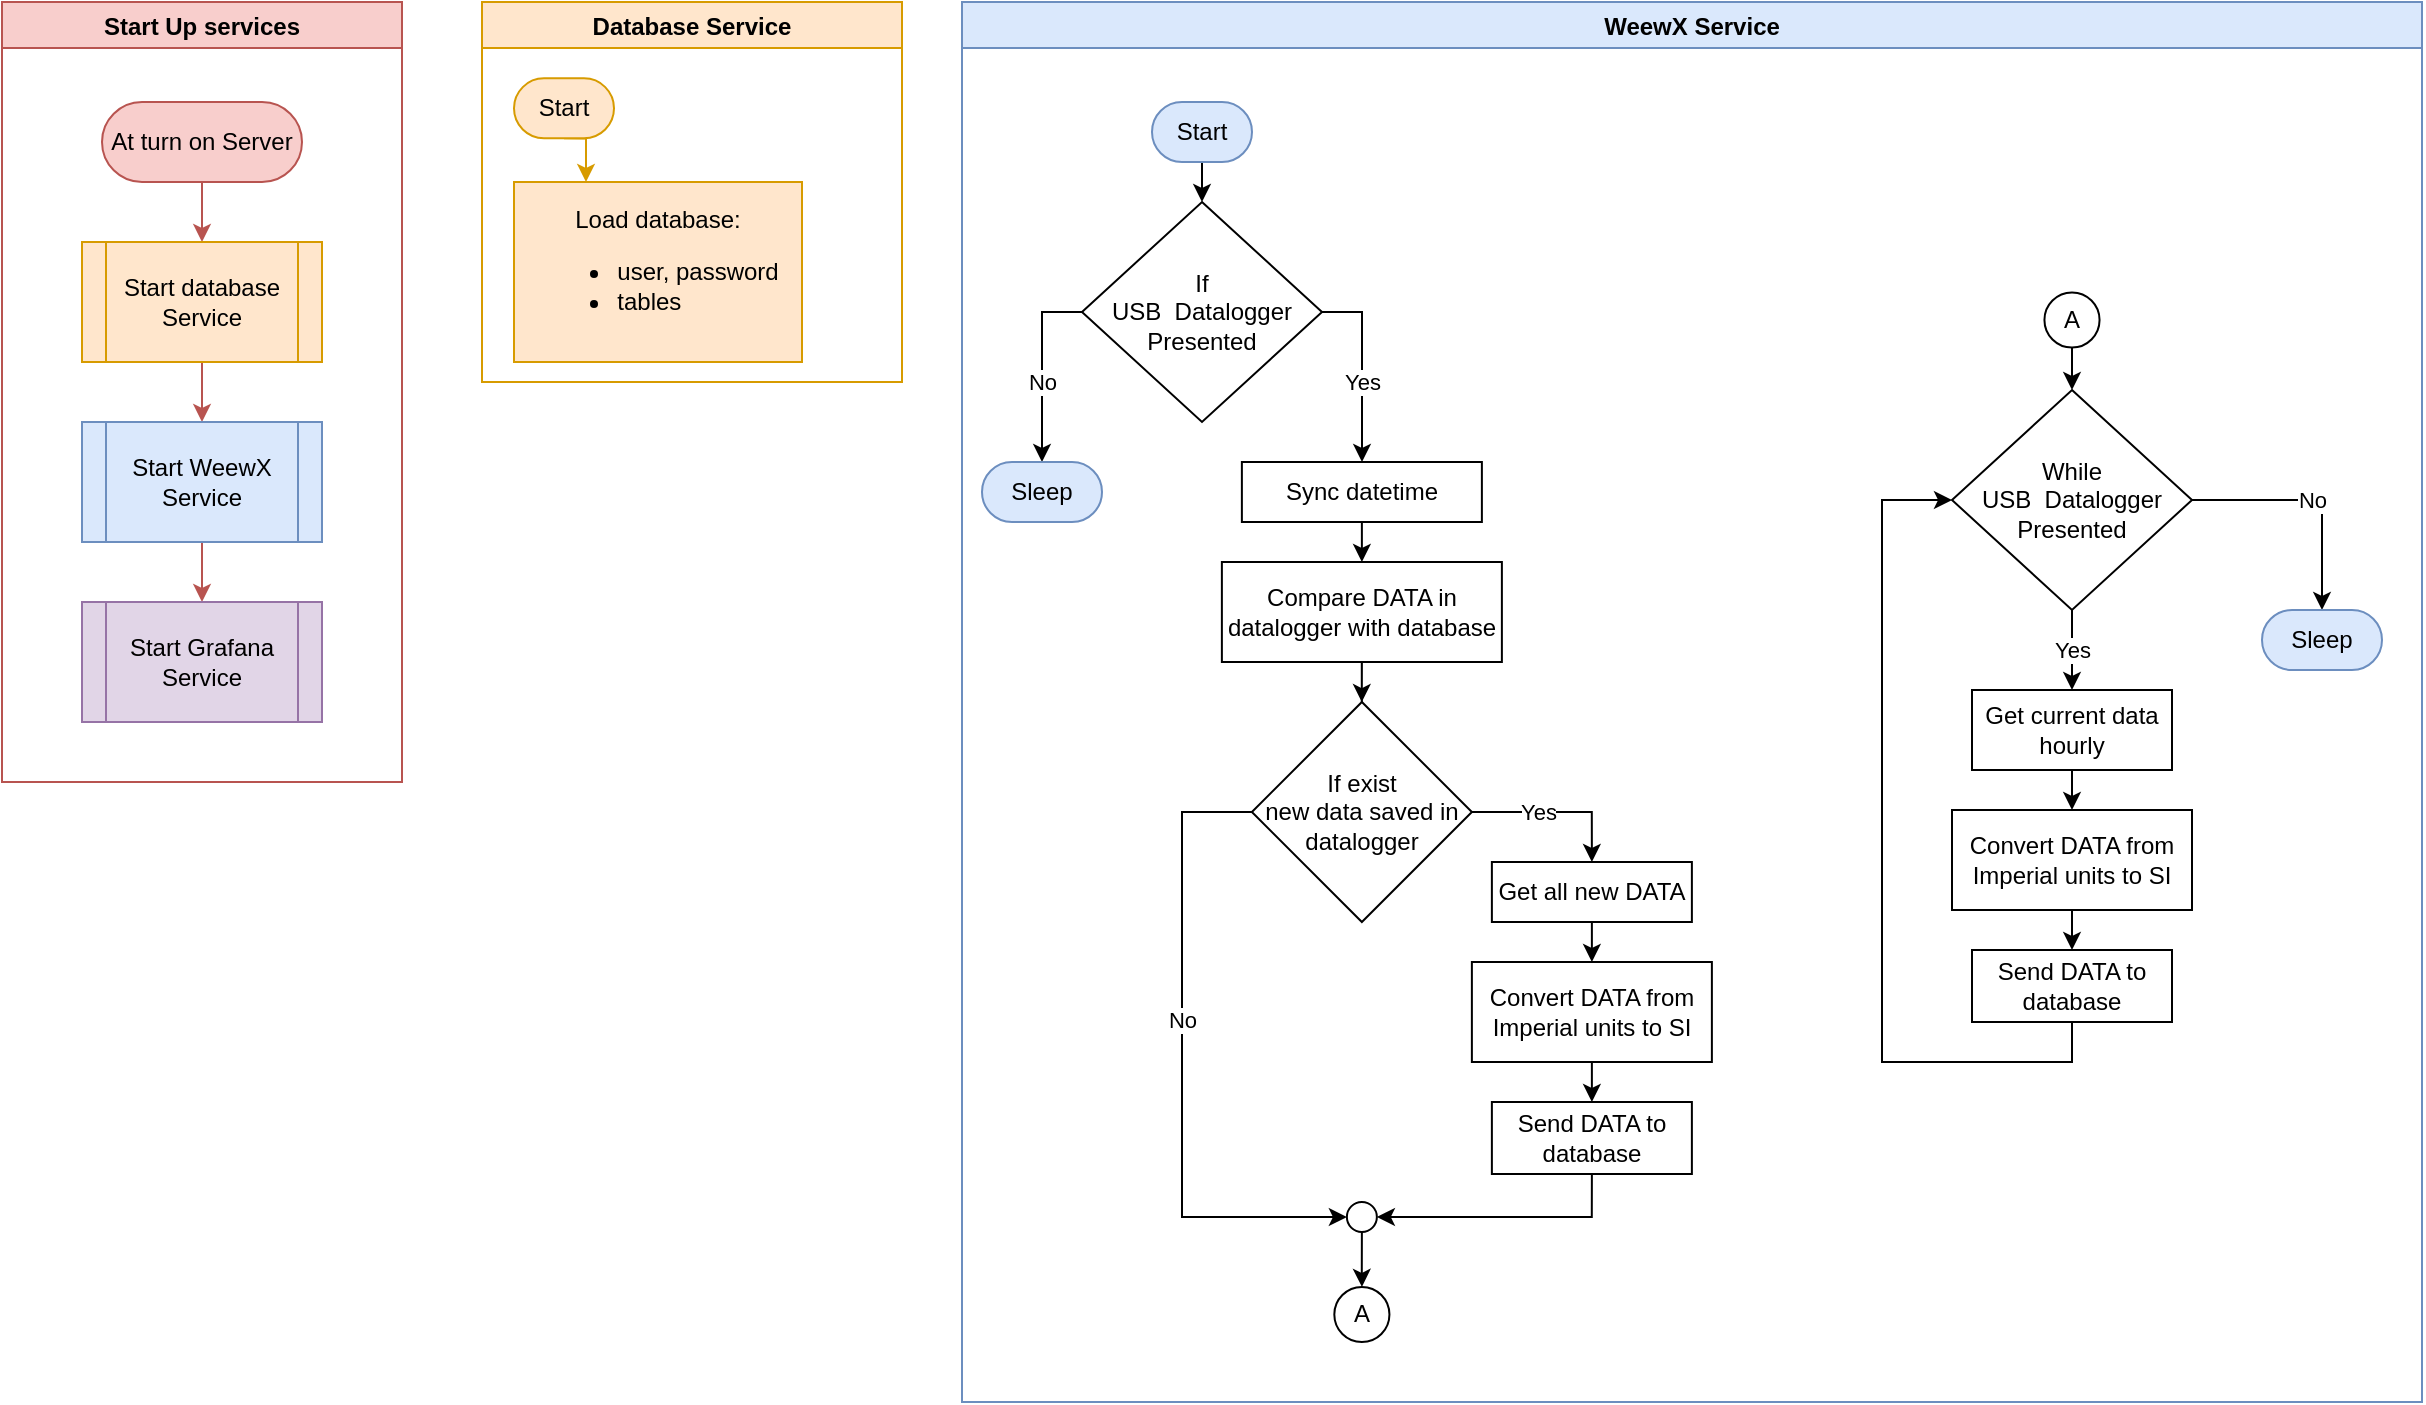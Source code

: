 <mxfile version="15.2.5" type="github">
  <diagram id="i2KGbX5AFUnQsAFwS1sw" name="Page-1">
    <mxGraphModel dx="1736" dy="962" grid="1" gridSize="10" guides="1" tooltips="1" connect="1" arrows="1" fold="1" page="1" pageScale="1" pageWidth="827" pageHeight="1169" math="0" shadow="0">
      <root>
        <mxCell id="0" />
        <mxCell id="1" parent="0" />
        <mxCell id="XE7aaH12fMkyCZEkIpx0-5" value="Start Up services" style="swimlane;fillColor=#f8cecc;strokeColor=#b85450;" vertex="1" parent="1">
          <mxGeometry x="30" y="40" width="200" height="390" as="geometry">
            <mxRectangle x="430" y="20" width="140" height="23" as="alternateBounds" />
          </mxGeometry>
        </mxCell>
        <mxCell id="XE7aaH12fMkyCZEkIpx0-14" value="" style="edgeStyle=orthogonalEdgeStyle;rounded=0;orthogonalLoop=1;jettySize=auto;html=1;entryX=0.5;entryY=0;entryDx=0;entryDy=0;exitX=0.5;exitY=1;exitDx=0;exitDy=0;fillColor=#f8cecc;strokeColor=#b85450;" edge="1" parent="XE7aaH12fMkyCZEkIpx0-5" source="XE7aaH12fMkyCZEkIpx0-19" target="XE7aaH12fMkyCZEkIpx0-11">
          <mxGeometry relative="1" as="geometry">
            <mxPoint x="100" y="90" as="sourcePoint" />
          </mxGeometry>
        </mxCell>
        <mxCell id="XE7aaH12fMkyCZEkIpx0-15" style="edgeStyle=orthogonalEdgeStyle;rounded=0;orthogonalLoop=1;jettySize=auto;html=1;exitX=0.5;exitY=1;exitDx=0;exitDy=0;entryX=0.5;entryY=0;entryDx=0;entryDy=0;fillColor=#f8cecc;strokeColor=#b85450;" edge="1" parent="XE7aaH12fMkyCZEkIpx0-5" source="XE7aaH12fMkyCZEkIpx0-11" target="XE7aaH12fMkyCZEkIpx0-10">
          <mxGeometry relative="1" as="geometry" />
        </mxCell>
        <mxCell id="XE7aaH12fMkyCZEkIpx0-11" value="Start database Service" style="shape=process;whiteSpace=wrap;html=1;backgroundOutline=1;fillColor=#ffe6cc;strokeColor=#d79b00;" vertex="1" parent="XE7aaH12fMkyCZEkIpx0-5">
          <mxGeometry x="40" y="120" width="120" height="60" as="geometry" />
        </mxCell>
        <mxCell id="XE7aaH12fMkyCZEkIpx0-16" style="edgeStyle=orthogonalEdgeStyle;rounded=0;orthogonalLoop=1;jettySize=auto;html=1;exitX=0.5;exitY=1;exitDx=0;exitDy=0;entryX=0.5;entryY=0;entryDx=0;entryDy=0;fillColor=#f8cecc;strokeColor=#b85450;" edge="1" parent="XE7aaH12fMkyCZEkIpx0-5" source="XE7aaH12fMkyCZEkIpx0-10" target="XE7aaH12fMkyCZEkIpx0-9">
          <mxGeometry relative="1" as="geometry" />
        </mxCell>
        <mxCell id="XE7aaH12fMkyCZEkIpx0-10" value="Start WeewX Service" style="shape=process;whiteSpace=wrap;html=1;backgroundOutline=1;fillColor=#dae8fc;strokeColor=#6c8ebf;" vertex="1" parent="XE7aaH12fMkyCZEkIpx0-5">
          <mxGeometry x="40" y="210" width="120" height="60" as="geometry" />
        </mxCell>
        <mxCell id="XE7aaH12fMkyCZEkIpx0-9" value="Start Grafana Service" style="shape=process;whiteSpace=wrap;html=1;backgroundOutline=1;fillColor=#e1d5e7;strokeColor=#9673a6;" vertex="1" parent="XE7aaH12fMkyCZEkIpx0-5">
          <mxGeometry x="40" y="300" width="120" height="60" as="geometry" />
        </mxCell>
        <mxCell id="XE7aaH12fMkyCZEkIpx0-13" style="edgeStyle=orthogonalEdgeStyle;rounded=0;orthogonalLoop=1;jettySize=auto;html=1;exitX=0.5;exitY=1;exitDx=0;exitDy=0;fillColor=#f8cecc;strokeColor=#b85450;" edge="1" parent="XE7aaH12fMkyCZEkIpx0-5">
          <mxGeometry relative="1" as="geometry">
            <mxPoint x="100" y="90" as="sourcePoint" />
            <mxPoint x="100" y="90" as="targetPoint" />
          </mxGeometry>
        </mxCell>
        <mxCell id="XE7aaH12fMkyCZEkIpx0-19" value="At turn on Server" style="rounded=1;whiteSpace=wrap;html=1;fillColor=#f8cecc;strokeColor=#b85450;arcSize=50;" vertex="1" parent="XE7aaH12fMkyCZEkIpx0-5">
          <mxGeometry x="50" y="50" width="100" height="40" as="geometry" />
        </mxCell>
        <mxCell id="XE7aaH12fMkyCZEkIpx0-31" value="" style="shape=image;verticalLabelPosition=bottom;labelBackgroundColor=#ffffff;verticalAlign=top;aspect=fixed;imageAspect=0;image=https://logos-marcas.com/wp-content/uploads/2020/11/Ubuntu-Emblema.png;" vertex="1" parent="XE7aaH12fMkyCZEkIpx0-5">
          <mxGeometry x="140" y="30.0" width="60" height="33.8" as="geometry" />
        </mxCell>
        <mxCell id="XE7aaH12fMkyCZEkIpx0-17" value="Database Service" style="swimlane;fillColor=#ffe6cc;strokeColor=#d79b00;" vertex="1" parent="1">
          <mxGeometry x="270" y="40" width="210" height="190" as="geometry" />
        </mxCell>
        <mxCell id="XE7aaH12fMkyCZEkIpx0-23" value="" style="shape=image;verticalLabelPosition=bottom;labelBackgroundColor=#ffffff;verticalAlign=top;aspect=fixed;imageAspect=0;image=https://d1.awsstatic.com/logos/partners/MariaDB_Logo.d8a208f0a889a8f0f0551b8391a065ea79c54f3a.png;fillColor=#ffe6cc;strokeColor=#d79b00;" vertex="1" parent="XE7aaH12fMkyCZEkIpx0-17">
          <mxGeometry x="110" y="30" width="90" height="46.32" as="geometry" />
        </mxCell>
        <mxCell id="XE7aaH12fMkyCZEkIpx0-28" style="edgeStyle=orthogonalEdgeStyle;rounded=0;orthogonalLoop=1;jettySize=auto;html=1;exitX=0.5;exitY=1;exitDx=0;exitDy=0;entryX=0.25;entryY=0;entryDx=0;entryDy=0;fillColor=#ffe6cc;strokeColor=#d79b00;" edge="1" parent="XE7aaH12fMkyCZEkIpx0-17" source="XE7aaH12fMkyCZEkIpx0-25" target="XE7aaH12fMkyCZEkIpx0-27">
          <mxGeometry relative="1" as="geometry" />
        </mxCell>
        <mxCell id="XE7aaH12fMkyCZEkIpx0-25" value="Start" style="rounded=1;whiteSpace=wrap;html=1;fillColor=#ffe6cc;strokeColor=#d79b00;arcSize=50;" vertex="1" parent="XE7aaH12fMkyCZEkIpx0-17">
          <mxGeometry x="16" y="38.16" width="50" height="30" as="geometry" />
        </mxCell>
        <mxCell id="XE7aaH12fMkyCZEkIpx0-27" value="Load database:&lt;br&gt;&lt;div align=&quot;left&quot;&gt;&lt;ul&gt;&lt;li&gt;user, password&lt;/li&gt;&lt;li&gt;tables&lt;/li&gt;&lt;/ul&gt;&lt;/div&gt;" style="rounded=0;whiteSpace=wrap;html=1;fillColor=#ffe6cc;strokeColor=#d79b00;" vertex="1" parent="XE7aaH12fMkyCZEkIpx0-17">
          <mxGeometry x="16" y="90" width="144" height="90" as="geometry" />
        </mxCell>
        <mxCell id="XE7aaH12fMkyCZEkIpx0-29" value="WeewX Service" style="swimlane;fillColor=#dae8fc;strokeColor=#6c8ebf;" vertex="1" parent="1">
          <mxGeometry x="510" y="40" width="730" height="700" as="geometry" />
        </mxCell>
        <mxCell id="XE7aaH12fMkyCZEkIpx0-30" value="" style="shape=image;verticalLabelPosition=bottom;labelBackgroundColor=#ffffff;verticalAlign=top;aspect=fixed;imageAspect=0;image=https://cosasdedevs.com/media/sections/images/python.png;fillColor=#dae8fc;strokeColor=#6c8ebf;" vertex="1" parent="XE7aaH12fMkyCZEkIpx0-29">
          <mxGeometry x="621" y="20" width="110" height="68.75" as="geometry" />
        </mxCell>
        <mxCell id="XE7aaH12fMkyCZEkIpx0-79" value="Yes" style="edgeStyle=orthogonalEdgeStyle;rounded=0;jumpStyle=none;orthogonalLoop=1;jettySize=auto;html=1;exitX=1;exitY=0.5;exitDx=0;exitDy=0;entryX=0.5;entryY=0;entryDx=0;entryDy=0;" edge="1" parent="XE7aaH12fMkyCZEkIpx0-29" source="XE7aaH12fMkyCZEkIpx0-32" target="XE7aaH12fMkyCZEkIpx0-53">
          <mxGeometry x="0.156" relative="1" as="geometry">
            <mxPoint as="offset" />
          </mxGeometry>
        </mxCell>
        <mxCell id="XE7aaH12fMkyCZEkIpx0-82" value="No" style="edgeStyle=orthogonalEdgeStyle;rounded=0;jumpStyle=none;orthogonalLoop=1;jettySize=auto;html=1;exitX=0;exitY=0.5;exitDx=0;exitDy=0;entryX=0.5;entryY=0;entryDx=0;entryDy=0;entryPerimeter=0;" edge="1" parent="XE7aaH12fMkyCZEkIpx0-29" source="XE7aaH12fMkyCZEkIpx0-32" target="XE7aaH12fMkyCZEkIpx0-81">
          <mxGeometry x="0.157" relative="1" as="geometry">
            <mxPoint as="offset" />
          </mxGeometry>
        </mxCell>
        <mxCell id="XE7aaH12fMkyCZEkIpx0-32" value="If&lt;br&gt;USB&amp;nbsp; Datalogger Presented" style="rhombus;whiteSpace=wrap;html=1;" vertex="1" parent="XE7aaH12fMkyCZEkIpx0-29">
          <mxGeometry x="60" y="100" width="120" height="110" as="geometry" />
        </mxCell>
        <mxCell id="XE7aaH12fMkyCZEkIpx0-71" style="edgeStyle=orthogonalEdgeStyle;rounded=0;jumpStyle=none;orthogonalLoop=1;jettySize=auto;html=1;exitX=0.5;exitY=1;exitDx=0;exitDy=0;entryX=0.5;entryY=0;entryDx=0;entryDy=0;" edge="1" parent="XE7aaH12fMkyCZEkIpx0-29" source="XE7aaH12fMkyCZEkIpx0-33" target="XE7aaH12fMkyCZEkIpx0-32">
          <mxGeometry relative="1" as="geometry" />
        </mxCell>
        <mxCell id="XE7aaH12fMkyCZEkIpx0-33" value="Start" style="rounded=1;whiteSpace=wrap;html=1;fillColor=#dae8fc;strokeColor=#6c8ebf;arcSize=50;" vertex="1" parent="XE7aaH12fMkyCZEkIpx0-29">
          <mxGeometry x="95" y="50.0" width="50" height="30" as="geometry" />
        </mxCell>
        <mxCell id="XE7aaH12fMkyCZEkIpx0-87" style="edgeStyle=orthogonalEdgeStyle;rounded=0;jumpStyle=none;orthogonalLoop=1;jettySize=auto;html=1;exitX=0.5;exitY=1;exitDx=0;exitDy=0;entryX=0.5;entryY=0;entryDx=0;entryDy=0;" edge="1" parent="XE7aaH12fMkyCZEkIpx0-29" source="XE7aaH12fMkyCZEkIpx0-35" target="XE7aaH12fMkyCZEkIpx0-84">
          <mxGeometry relative="1" as="geometry" />
        </mxCell>
        <mxCell id="XE7aaH12fMkyCZEkIpx0-35" value="Get current data hourly" style="rounded=0;whiteSpace=wrap;html=1;" vertex="1" parent="XE7aaH12fMkyCZEkIpx0-29">
          <mxGeometry x="505" y="344" width="100" height="40" as="geometry" />
        </mxCell>
        <mxCell id="XE7aaH12fMkyCZEkIpx0-59" value="Yes" style="edgeStyle=orthogonalEdgeStyle;rounded=0;jumpStyle=none;orthogonalLoop=1;jettySize=auto;html=1;exitX=0.5;exitY=0;exitDx=0;exitDy=0;entryX=0.5;entryY=0;entryDx=0;entryDy=0;" edge="1" parent="XE7aaH12fMkyCZEkIpx0-29" source="XE7aaH12fMkyCZEkIpx0-39" target="XE7aaH12fMkyCZEkIpx0-46">
          <mxGeometry x="-0.223" relative="1" as="geometry">
            <mxPoint as="offset" />
          </mxGeometry>
        </mxCell>
        <mxCell id="XE7aaH12fMkyCZEkIpx0-39" value="If exist&lt;br&gt;new data saved in datalogger" style="rhombus;whiteSpace=wrap;html=1;rounded=0;direction=south;" vertex="1" parent="XE7aaH12fMkyCZEkIpx0-29">
          <mxGeometry x="144.94" y="350" width="110" height="110" as="geometry" />
        </mxCell>
        <mxCell id="XE7aaH12fMkyCZEkIpx0-67" style="edgeStyle=orthogonalEdgeStyle;rounded=0;jumpStyle=none;orthogonalLoop=1;jettySize=auto;html=1;exitX=0.5;exitY=1;exitDx=0;exitDy=0;entryX=0.5;entryY=0;entryDx=0;entryDy=0;" edge="1" parent="XE7aaH12fMkyCZEkIpx0-29" source="XE7aaH12fMkyCZEkIpx0-46" target="XE7aaH12fMkyCZEkIpx0-48">
          <mxGeometry relative="1" as="geometry" />
        </mxCell>
        <mxCell id="XE7aaH12fMkyCZEkIpx0-46" value="Get all new DATA" style="whiteSpace=wrap;html=1;rounded=0;" vertex="1" parent="XE7aaH12fMkyCZEkIpx0-29">
          <mxGeometry x="264.94" y="430" width="100" height="30" as="geometry" />
        </mxCell>
        <mxCell id="XE7aaH12fMkyCZEkIpx0-69" style="edgeStyle=orthogonalEdgeStyle;rounded=0;jumpStyle=none;orthogonalLoop=1;jettySize=auto;html=1;exitX=0.5;exitY=1;exitDx=0;exitDy=0;entryX=0.5;entryY=0;entryDx=0;entryDy=0;" edge="1" parent="XE7aaH12fMkyCZEkIpx0-29" source="XE7aaH12fMkyCZEkIpx0-48" target="XE7aaH12fMkyCZEkIpx0-66">
          <mxGeometry relative="1" as="geometry" />
        </mxCell>
        <mxCell id="XE7aaH12fMkyCZEkIpx0-48" value="Convert DATA from Imperial units to SI" style="whiteSpace=wrap;html=1;rounded=0;" vertex="1" parent="XE7aaH12fMkyCZEkIpx0-29">
          <mxGeometry x="254.94" y="480" width="120" height="50" as="geometry" />
        </mxCell>
        <mxCell id="XE7aaH12fMkyCZEkIpx0-57" style="edgeStyle=orthogonalEdgeStyle;rounded=0;jumpStyle=none;orthogonalLoop=1;jettySize=auto;html=1;exitX=0.5;exitY=1;exitDx=0;exitDy=0;entryX=0.5;entryY=0;entryDx=0;entryDy=0;" edge="1" parent="XE7aaH12fMkyCZEkIpx0-29" source="XE7aaH12fMkyCZEkIpx0-53" target="XE7aaH12fMkyCZEkIpx0-55">
          <mxGeometry relative="1" as="geometry" />
        </mxCell>
        <mxCell id="XE7aaH12fMkyCZEkIpx0-53" value="Sync datetime " style="whiteSpace=wrap;html=1;" vertex="1" parent="XE7aaH12fMkyCZEkIpx0-29">
          <mxGeometry x="139.94" y="230" width="120" height="30" as="geometry" />
        </mxCell>
        <mxCell id="XE7aaH12fMkyCZEkIpx0-58" style="edgeStyle=orthogonalEdgeStyle;rounded=0;jumpStyle=none;orthogonalLoop=1;jettySize=auto;html=1;exitX=0.5;exitY=1;exitDx=0;exitDy=0;" edge="1" parent="XE7aaH12fMkyCZEkIpx0-29" source="XE7aaH12fMkyCZEkIpx0-55" target="XE7aaH12fMkyCZEkIpx0-39">
          <mxGeometry relative="1" as="geometry" />
        </mxCell>
        <mxCell id="XE7aaH12fMkyCZEkIpx0-55" value="Compare DATA in datalogger with database" style="whiteSpace=wrap;html=1;" vertex="1" parent="XE7aaH12fMkyCZEkIpx0-29">
          <mxGeometry x="129.94" y="280" width="140" height="50" as="geometry" />
        </mxCell>
        <mxCell id="XE7aaH12fMkyCZEkIpx0-63" value="" style="ellipse;whiteSpace=wrap;html=1;aspect=fixed;" vertex="1" parent="XE7aaH12fMkyCZEkIpx0-29">
          <mxGeometry x="192.44" y="600" width="15" height="15" as="geometry" />
        </mxCell>
        <mxCell id="XE7aaH12fMkyCZEkIpx0-65" value="No" style="edgeStyle=orthogonalEdgeStyle;rounded=0;jumpStyle=none;orthogonalLoop=1;jettySize=auto;html=1;entryX=0;entryY=0.5;entryDx=0;entryDy=0;exitX=0.5;exitY=1;exitDx=0;exitDy=0;" edge="1" parent="XE7aaH12fMkyCZEkIpx0-29" source="XE7aaH12fMkyCZEkIpx0-39" target="XE7aaH12fMkyCZEkIpx0-63">
          <mxGeometry x="-0.133" relative="1" as="geometry">
            <mxPoint x="119.94" y="530.0" as="targetPoint" />
            <Array as="points">
              <mxPoint x="110" y="405" />
              <mxPoint x="110" y="608" />
            </Array>
            <mxPoint as="offset" />
          </mxGeometry>
        </mxCell>
        <mxCell id="XE7aaH12fMkyCZEkIpx0-70" style="edgeStyle=orthogonalEdgeStyle;rounded=0;jumpStyle=none;orthogonalLoop=1;jettySize=auto;html=1;exitX=0.5;exitY=1;exitDx=0;exitDy=0;entryX=1;entryY=0.5;entryDx=0;entryDy=0;" edge="1" parent="XE7aaH12fMkyCZEkIpx0-29" source="XE7aaH12fMkyCZEkIpx0-66" target="XE7aaH12fMkyCZEkIpx0-63">
          <mxGeometry relative="1" as="geometry" />
        </mxCell>
        <mxCell id="XE7aaH12fMkyCZEkIpx0-66" value="Send DATA to database" style="whiteSpace=wrap;html=1;rounded=0;" vertex="1" parent="XE7aaH12fMkyCZEkIpx0-29">
          <mxGeometry x="264.94" y="550" width="100" height="36" as="geometry" />
        </mxCell>
        <mxCell id="XE7aaH12fMkyCZEkIpx0-75" value="A" style="ellipse;whiteSpace=wrap;html=1;aspect=fixed;" vertex="1" parent="XE7aaH12fMkyCZEkIpx0-29">
          <mxGeometry x="186.16" y="642.44" width="27.56" height="27.56" as="geometry" />
        </mxCell>
        <mxCell id="XE7aaH12fMkyCZEkIpx0-76" value="" style="edgeStyle=orthogonalEdgeStyle;rounded=0;jumpStyle=none;orthogonalLoop=1;jettySize=auto;html=1;" edge="1" parent="XE7aaH12fMkyCZEkIpx0-29" source="XE7aaH12fMkyCZEkIpx0-63" target="XE7aaH12fMkyCZEkIpx0-75">
          <mxGeometry relative="1" as="geometry" />
        </mxCell>
        <mxCell id="XE7aaH12fMkyCZEkIpx0-83" style="edgeStyle=orthogonalEdgeStyle;rounded=0;jumpStyle=none;orthogonalLoop=1;jettySize=auto;html=1;exitX=0.5;exitY=1;exitDx=0;exitDy=0;" edge="1" parent="XE7aaH12fMkyCZEkIpx0-29" source="XE7aaH12fMkyCZEkIpx0-77" target="XE7aaH12fMkyCZEkIpx0-78">
          <mxGeometry relative="1" as="geometry" />
        </mxCell>
        <mxCell id="XE7aaH12fMkyCZEkIpx0-77" value="A" style="ellipse;whiteSpace=wrap;html=1;aspect=fixed;" vertex="1" parent="XE7aaH12fMkyCZEkIpx0-29">
          <mxGeometry x="541.22" y="145.22" width="27.56" height="27.56" as="geometry" />
        </mxCell>
        <mxCell id="XE7aaH12fMkyCZEkIpx0-86" value="Yes" style="edgeStyle=orthogonalEdgeStyle;rounded=0;jumpStyle=none;orthogonalLoop=1;jettySize=auto;html=1;exitX=0.5;exitY=1;exitDx=0;exitDy=0;entryX=0.5;entryY=0;entryDx=0;entryDy=0;" edge="1" parent="XE7aaH12fMkyCZEkIpx0-29" source="XE7aaH12fMkyCZEkIpx0-78" target="XE7aaH12fMkyCZEkIpx0-35">
          <mxGeometry relative="1" as="geometry" />
        </mxCell>
        <mxCell id="XE7aaH12fMkyCZEkIpx0-91" value="No" style="edgeStyle=orthogonalEdgeStyle;rounded=0;jumpStyle=none;orthogonalLoop=1;jettySize=auto;html=1;exitX=1;exitY=0.5;exitDx=0;exitDy=0;entryX=0.5;entryY=0;entryDx=0;entryDy=0;" edge="1" parent="XE7aaH12fMkyCZEkIpx0-29" source="XE7aaH12fMkyCZEkIpx0-78" target="XE7aaH12fMkyCZEkIpx0-90">
          <mxGeometry relative="1" as="geometry" />
        </mxCell>
        <mxCell id="XE7aaH12fMkyCZEkIpx0-78" value="While&lt;br&gt;USB&amp;nbsp; Datalogger Presented" style="rhombus;whiteSpace=wrap;html=1;" vertex="1" parent="XE7aaH12fMkyCZEkIpx0-29">
          <mxGeometry x="495" y="194" width="120" height="110" as="geometry" />
        </mxCell>
        <mxCell id="XE7aaH12fMkyCZEkIpx0-81" value="Sleep" style="rounded=1;whiteSpace=wrap;html=1;fillColor=#dae8fc;strokeColor=#6c8ebf;arcSize=50;" vertex="1" parent="XE7aaH12fMkyCZEkIpx0-29">
          <mxGeometry x="10" y="230" width="60" height="30" as="geometry" />
        </mxCell>
        <mxCell id="XE7aaH12fMkyCZEkIpx0-88" style="edgeStyle=orthogonalEdgeStyle;rounded=0;jumpStyle=none;orthogonalLoop=1;jettySize=auto;html=1;exitX=0.5;exitY=1;exitDx=0;exitDy=0;entryX=0.5;entryY=0;entryDx=0;entryDy=0;" edge="1" parent="XE7aaH12fMkyCZEkIpx0-29" source="XE7aaH12fMkyCZEkIpx0-84" target="XE7aaH12fMkyCZEkIpx0-85">
          <mxGeometry relative="1" as="geometry" />
        </mxCell>
        <mxCell id="XE7aaH12fMkyCZEkIpx0-84" value="Convert DATA from Imperial units to SI" style="whiteSpace=wrap;html=1;rounded=0;" vertex="1" parent="XE7aaH12fMkyCZEkIpx0-29">
          <mxGeometry x="495" y="404" width="120" height="50" as="geometry" />
        </mxCell>
        <mxCell id="XE7aaH12fMkyCZEkIpx0-85" value="Send DATA to database" style="whiteSpace=wrap;html=1;rounded=0;" vertex="1" parent="XE7aaH12fMkyCZEkIpx0-29">
          <mxGeometry x="505" y="474" width="100" height="36" as="geometry" />
        </mxCell>
        <mxCell id="XE7aaH12fMkyCZEkIpx0-89" style="edgeStyle=orthogonalEdgeStyle;rounded=0;jumpStyle=none;orthogonalLoop=1;jettySize=auto;html=1;exitX=0.5;exitY=1;exitDx=0;exitDy=0;entryX=0;entryY=0.5;entryDx=0;entryDy=0;" edge="1" parent="XE7aaH12fMkyCZEkIpx0-29" source="XE7aaH12fMkyCZEkIpx0-85" target="XE7aaH12fMkyCZEkIpx0-78">
          <mxGeometry relative="1" as="geometry">
            <mxPoint x="490" y="244" as="targetPoint" />
            <Array as="points">
              <mxPoint x="555" y="530" />
              <mxPoint x="460" y="530" />
              <mxPoint x="460" y="249" />
            </Array>
          </mxGeometry>
        </mxCell>
        <mxCell id="XE7aaH12fMkyCZEkIpx0-90" value="Sleep" style="rounded=1;whiteSpace=wrap;html=1;fillColor=#dae8fc;strokeColor=#6c8ebf;arcSize=50;" vertex="1" parent="XE7aaH12fMkyCZEkIpx0-29">
          <mxGeometry x="650" y="304" width="60" height="30" as="geometry" />
        </mxCell>
      </root>
    </mxGraphModel>
  </diagram>
</mxfile>
